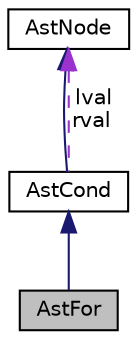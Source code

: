 digraph "AstFor"
{
  edge [fontname="Helvetica",fontsize="10",labelfontname="Helvetica",labelfontsize="10"];
  node [fontname="Helvetica",fontsize="10",shape=record];
  Node3 [label="AstFor",height=0.2,width=0.4,color="black", fillcolor="grey75", style="filled", fontcolor="black"];
  Node4 -> Node3 [dir="back",color="midnightblue",fontsize="10",style="solid"];
  Node4 [label="AstCond",height=0.2,width=0.4,color="black", fillcolor="white", style="filled",URL="$classAstCond.html"];
  Node5 -> Node4 [dir="back",color="midnightblue",fontsize="10",style="solid"];
  Node5 [label="AstNode",height=0.2,width=0.4,color="black", fillcolor="white", style="filled",URL="$classAstNode.html"];
  Node5 -> Node4 [dir="back",color="darkorchid3",fontsize="10",style="dashed",label=" lval\nrval" ];
}

